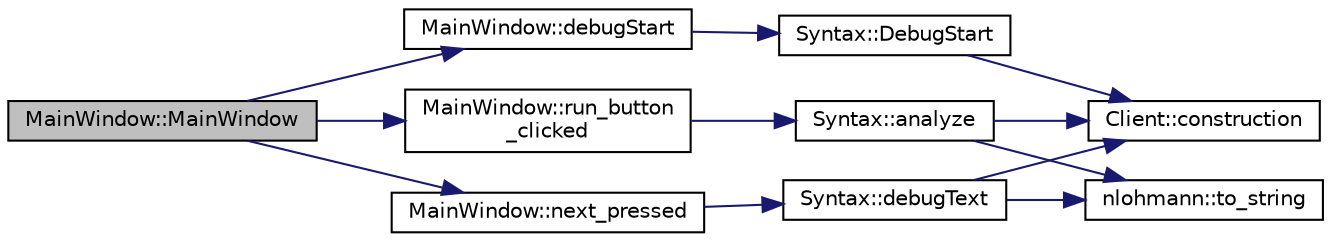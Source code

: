 digraph "MainWindow::MainWindow"
{
 // LATEX_PDF_SIZE
  edge [fontname="Helvetica",fontsize="10",labelfontname="Helvetica",labelfontsize="10"];
  node [fontname="Helvetica",fontsize="10",shape=record];
  rankdir="LR";
  Node1 [label="MainWindow::MainWindow",height=0.2,width=0.4,color="black", fillcolor="grey75", style="filled", fontcolor="black",tooltip="Generates the window with all its components."];
  Node1 -> Node2 [color="midnightblue",fontsize="10",style="solid",fontname="Helvetica"];
  Node2 [label="MainWindow::debugStart",height=0.2,width=0.4,color="black", fillcolor="white", style="filled",URL="$classMainWindow.html#a5d049948ba1a30dae2654dd9bcde4c3a",tooltip=" "];
  Node2 -> Node3 [color="midnightblue",fontsize="10",style="solid",fontname="Helvetica"];
  Node3 [label="Syntax::DebugStart",height=0.2,width=0.4,color="black", fillcolor="white", style="filled",URL="$classSyntax.html#a7733a5565bfc9ad2d37ca6803fbbccfb",tooltip=" "];
  Node3 -> Node4 [color="midnightblue",fontsize="10",style="solid",fontname="Helvetica"];
  Node4 [label="Client::construction",height=0.2,width=0.4,color="black", fillcolor="white", style="filled",URL="$classClient.html#a3f05cb35be05fe8d27443a49069b810f",tooltip=" "];
  Node1 -> Node5 [color="midnightblue",fontsize="10",style="solid",fontname="Helvetica"];
  Node5 [label="MainWindow::next_pressed",height=0.2,width=0.4,color="black", fillcolor="white", style="filled",URL="$classMainWindow.html#a2d0c7e73108991e84bfaef4f30ef0382",tooltip=" "];
  Node5 -> Node6 [color="midnightblue",fontsize="10",style="solid",fontname="Helvetica"];
  Node6 [label="Syntax::debugText",height=0.2,width=0.4,color="black", fillcolor="white", style="filled",URL="$classSyntax.html#a537f8b6e711c89ddb1336821536f7546",tooltip=" "];
  Node6 -> Node4 [color="midnightblue",fontsize="10",style="solid",fontname="Helvetica"];
  Node6 -> Node7 [color="midnightblue",fontsize="10",style="solid",fontname="Helvetica"];
  Node7 [label="nlohmann::to_string",height=0.2,width=0.4,color="black", fillcolor="white", style="filled",URL="$namespacenlohmann.html#a6ce645a0b8717757e096a5b5773b7a16",tooltip="user-defined to_string function for JSON values"];
  Node1 -> Node8 [color="midnightblue",fontsize="10",style="solid",fontname="Helvetica"];
  Node8 [label="MainWindow::run_button\l_clicked",height=0.2,width=0.4,color="black", fillcolor="white", style="filled",URL="$classMainWindow.html#a24f1b378d5ef7b3f8b77717a8187f061",tooltip=" "];
  Node8 -> Node9 [color="midnightblue",fontsize="10",style="solid",fontname="Helvetica"];
  Node9 [label="Syntax::analyze",height=0.2,width=0.4,color="black", fillcolor="white", style="filled",URL="$classSyntax.html#a328ae9cdb72d859eb7bcd7e4e8f0bc8b",tooltip=" "];
  Node9 -> Node4 [color="midnightblue",fontsize="10",style="solid",fontname="Helvetica"];
  Node9 -> Node7 [color="midnightblue",fontsize="10",style="solid",fontname="Helvetica"];
}
